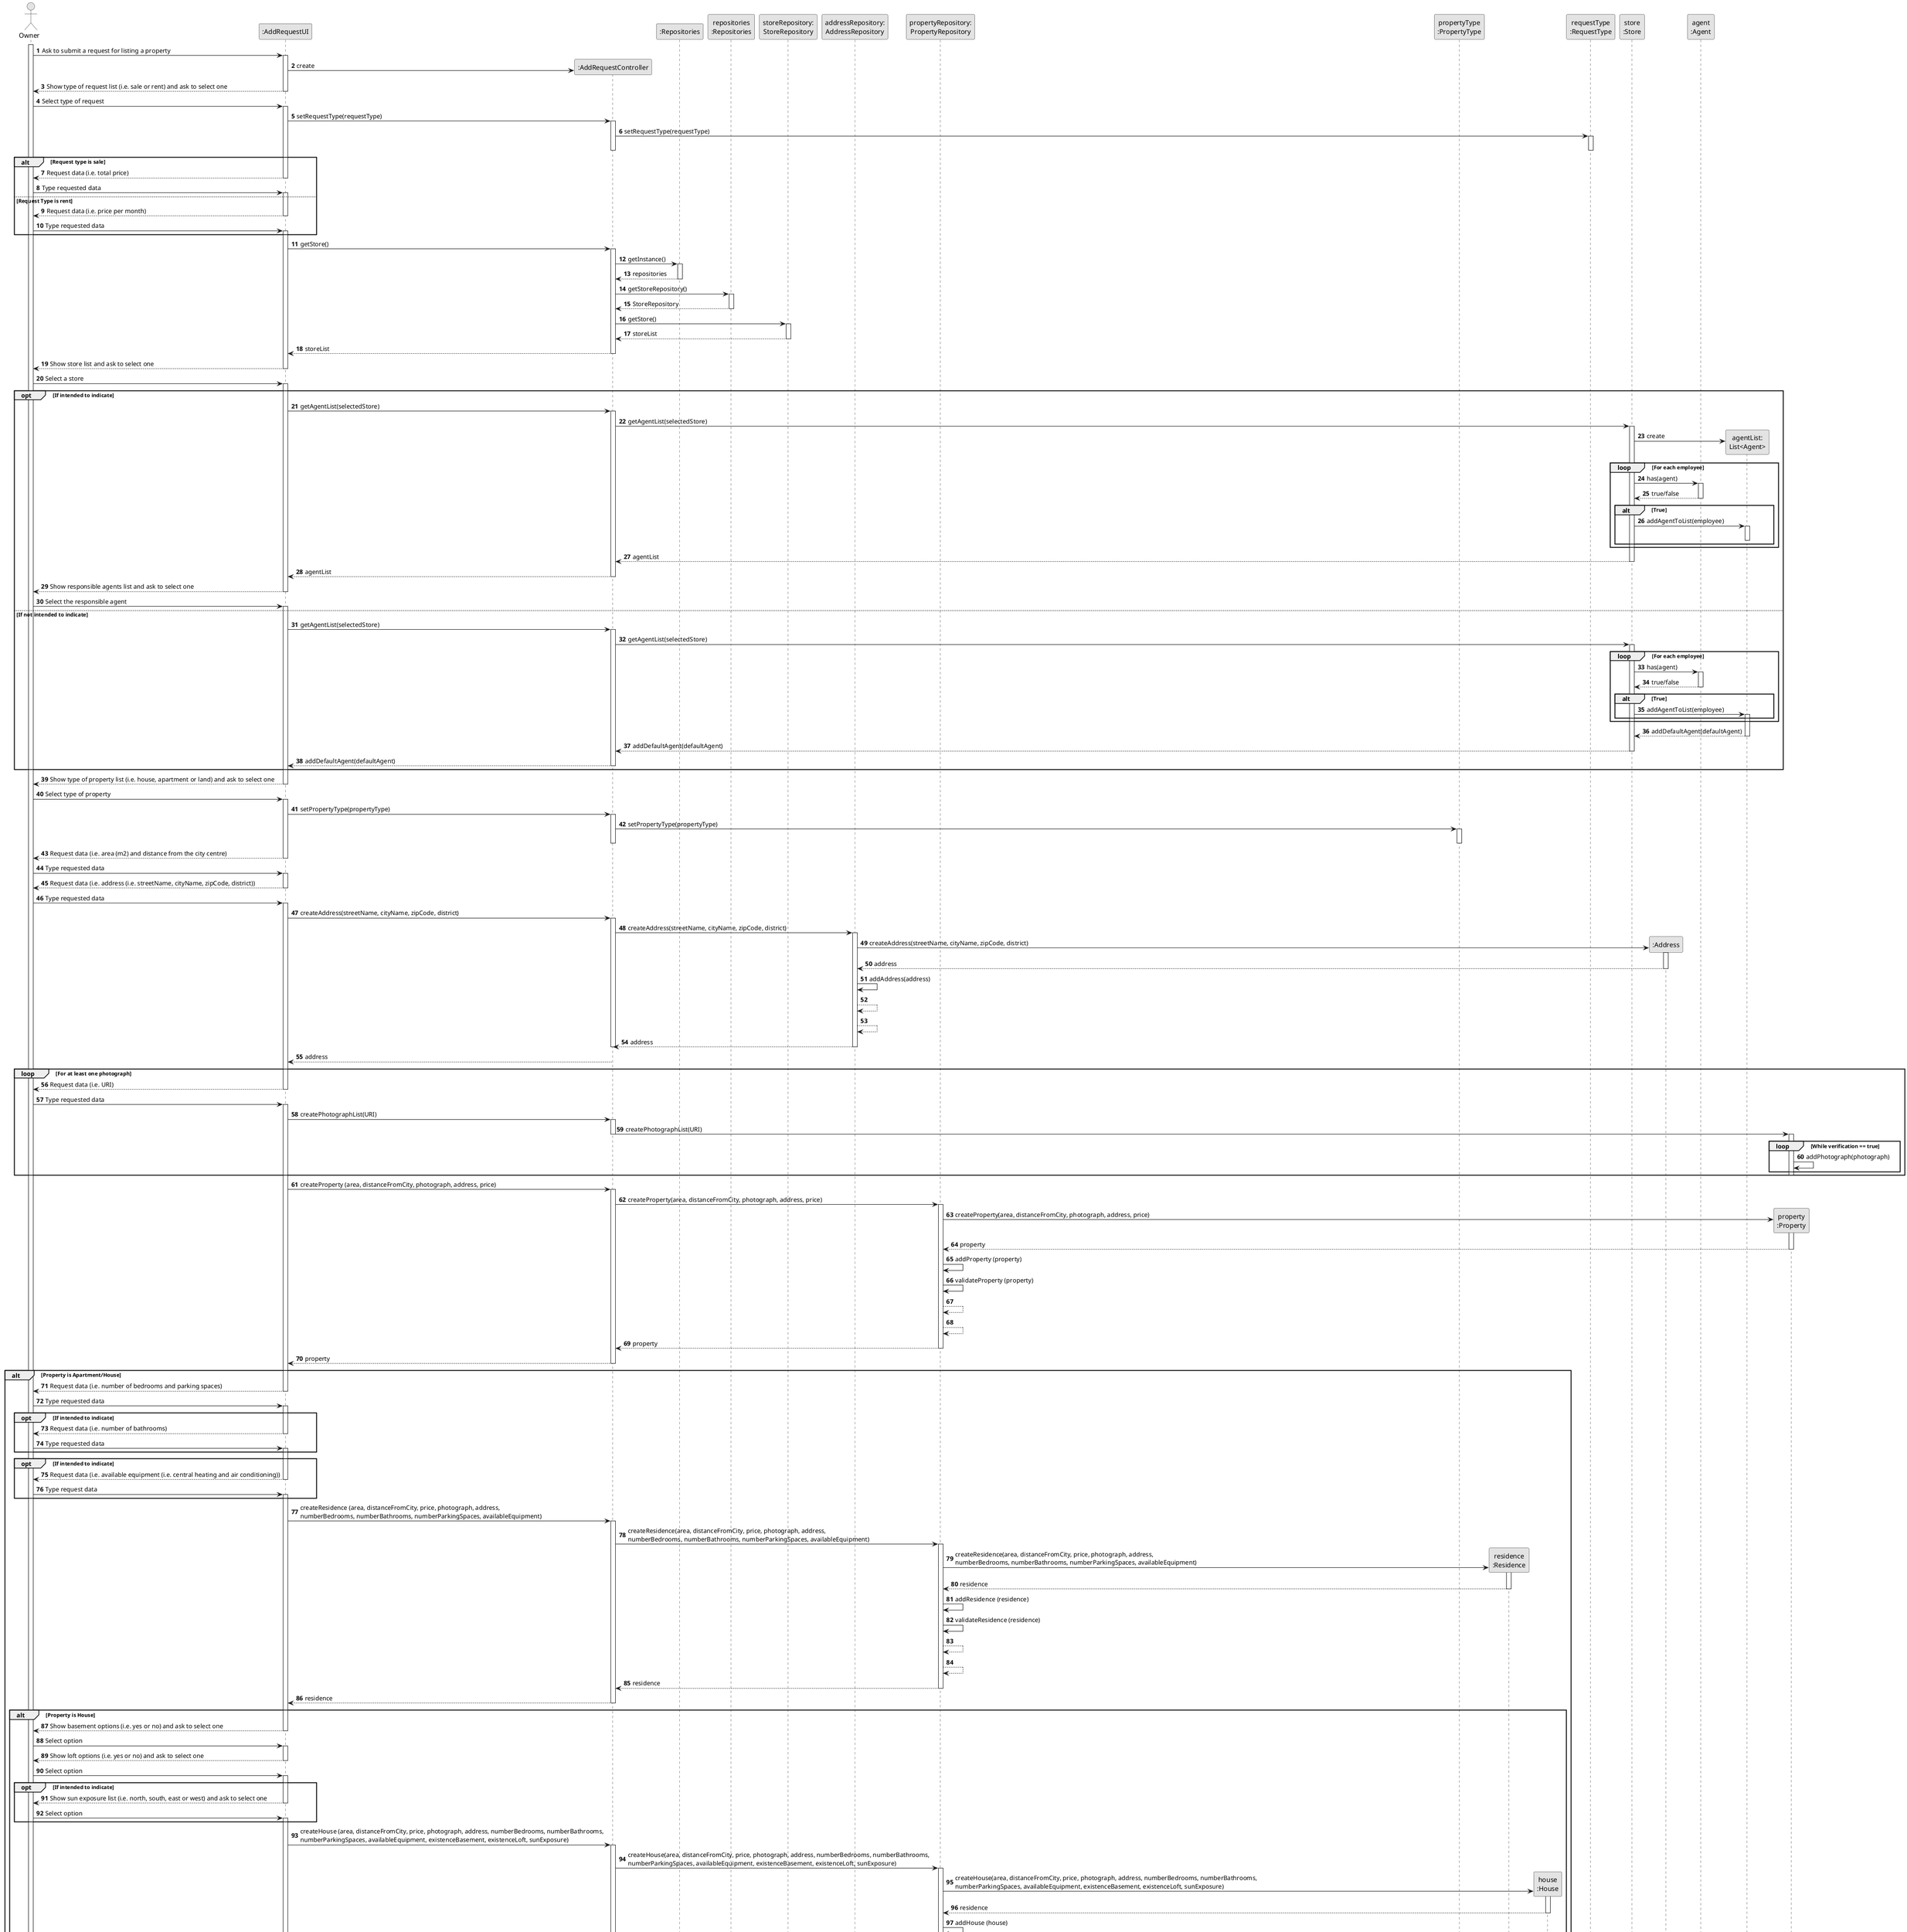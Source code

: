 @startuml
skinparam monochrome true
skinparam packageStyle rectangle
skinparam shadowing false

autonumber

'hide footbox
actor Owner
participant ":AddRequestUI" as UI
participant ":AddRequestController" as CTRL
participant ":Repositories" as RepositorySingleton
participant "repositories\n:Repositories" as PLAT
participant "storeRepository:\nStoreRepository" as StoreRepository
participant "addressRepository:\nAddressRepository" as AddressRepository
participant "propertyRepository:\nPropertyRepository" as PropertyRepository
participant "advertisementRequestRepository\n:AdvertisementRequestRepository" as AdvertisementRequestRepository
participant "advertisementRequest\n:AdvertisementRequest" as AdvertisementRequest
participant "propertyType\n:PropertyType" as PropertyType
participant "property\n:Property" as Property
participant "residence\n:Residence" as Residence
participant "house\n:House" as House
participant "requestType\n:RequestType" as RequestType
participant "store\n:Store" as Store
participant ":Address" as Address
participant "agent\n:Agent" as Agent
participant "agentList:\nList<Agent>" as agentList
participant "property\n:Property" as Property


activate Owner

        Owner -> UI : Ask to submit a request for listing a property
        activate UI

        UI -> CTRL** : create

        UI --> Owner : Show type of request list (i.e. sale or rent) and ask to select one
        deactivate UI



        Owner -> UI : Select type of request
        activate UI

                    UI -> CTRL : setRequestType(requestType)
                    activate CTRL

                    CTRL -> RequestType : setRequestType(requestType)
                    activate RequestType
                    deactivate CTRL
                    deactivate RequestType

        alt Request type is sale
            UI --> Owner : Request data (i.e. total price)
            deactivate UI

            Owner -> UI : Type requested data
            activate UI

            else Request Type is rent
                UI --> Owner : Request data (i.e. price per month)
                deactivate UI

                Owner -> UI : Type requested data
                activate UI
        end

            UI -> CTRL : getStore()
            activate CTRL

                CTRL -> RepositorySingleton : getInstance()
                activate RepositorySingleton

                    RepositorySingleton --> CTRL: repositories
                deactivate RepositorySingleton

                CTRL -> PLAT : getStoreRepository()
                activate PLAT

                    PLAT --> CTRL: StoreRepository
                deactivate PLAT

                CTRL -> StoreRepository : getStore()
                activate StoreRepository

                    StoreRepository --> CTRL : storeList
                deactivate StoreRepository

                CTRL --> UI : storeList
            deactivate CTRL

    UI --> Owner : Show store list and ask to select one
    deactivate UI

    Owner -> UI : Select a store
    activate UI

    opt If intended to indicate
            UI -> CTRL : getAgentList(selectedStore)
            activate CTRL

                CTRL -> Store : getAgentList(selectedStore)
                activate Store

                Store -> agentList** : create

                loop For each employee
                    Store -> Agent : has(agent)
                    activate Agent

                    Agent --> Store : true/false
                    deactivate Agent

                    alt True
                        Store -> agentList : addAgentToList(employee)
                        activate agentList
                        deactivate agentList
                    end

                end

                    Store --> CTRL: agentList
                deactivate Store

                CTRL --> UI : agentList
            deactivate CTRL


        UI --> Owner : Show responsible agents list and ask to select one
        deactivate UI

        Owner -> UI : Select the responsible agent
        activate UI

        else If not intended to indicate
                    UI -> CTRL : getAgentList(selectedStore)
                    activate CTRL

                    CTRL -> Store : getAgentList(selectedStore)
                    activate Store

                    loop For each employee
                          Store -> Agent : has(agent)
                          activate Agent

                          Agent --> Store : true/false
                          deactivate Agent

                          alt True
                             Store -> agentList : addAgentToList(employee)
                             activate agentList
                          end
                    end

                    agentList --> Store : addDefaultAgent(defaultAgent)
                    deactivate agentList

                    Store --> CTRL : addDefaultAgent(defaultAgent)
                    deactivate Store

                    CTRL --> UI : addDefaultAgent(defaultAgent)
                    deactivate CTRL
        end

    UI --> Owner : Show type of property list (i.e. house, apartment or land) and ask to select one
    deactivate UI

    Owner -> UI : Select type of property
    activate UI

        UI -> CTRL : setPropertyType(propertyType)
        activate CTRL

        CTRL -> PropertyType : setPropertyType(propertyType)
        activate PropertyType
        deactivate CTRL
        deactivate PropertyType

    UI --> Owner : Request data (i.e. area (m2) and distance from the city centre)
    deactivate UI

    Owner -> UI : Type requested data
    activate UI

    UI --> Owner : Request data (i.e. address (i.e. streetName, cityName, zipCode, district))
    deactivate UI

    Owner -> UI : Type requested data
    activate UI

    UI -> CTRL : createAddress(streetName, cityName, zipCode, district)
                activate CTRL

                CTRL -> AddressRepository : createAddress(streetName, cityName, zipCode, district)
                activate AddressRepository


                AddressRepository -> Address** : createAddress(streetName, cityName, zipCode, district)
                activate Address


                Address --> AddressRepository : address
                deactivate Address



                AddressRepository -> AddressRepository : addAddress(address)

                AddressRepository --> AddressRepository

                AddressRepository --> AddressRepository

                AddressRepository --> CTRL : address
                deactivate CTRL
                deactivate AddressRepository

                CTRL --> UI : address

    loop For at least one photograph
        UI --> Owner : Request data (i.e. URI)
        deactivate UI

        Owner -> UI : Type requested data
        activate UI

              UI -> CTRL : createPhotographList(URI)
              activate CTRL

              CTRL -> Property : createPhotographList(URI)
              deactivate CTRL

              activate Property
              loop While verification == true
                   Property -> Property : addPhotograph(photograph)
              end

              deactivate Property
    end

UI -> CTRL : createProperty (area, distanceFromCity, photograph, address, price)
        activate CTRL

            CTRL -> PropertyRepository : createProperty(area, distanceFromCity, photograph, address, price)
            activate PropertyRepository

            PropertyRepository -> Property** : createProperty(area, distanceFromCity, photograph, address, price)
            activate Property

            Property --> PropertyRepository : property
            deactivate Property

            PropertyRepository -> PropertyRepository : addProperty (property)
            PropertyRepository -> PropertyRepository : validateProperty (property)
            PropertyRepository --> PropertyRepository
            PropertyRepository --> PropertyRepository

            PropertyRepository --> CTRL : property

            deactivate PropertyRepository

            CTRL --> UI : property
            deactivate CTRL

    alt Property is Apartment/House
        UI --> Owner : Request data (i.e. number of bedrooms and parking spaces)
        deactivate UI

        Owner -> UI: Type requested data
        activate UI

        opt If intended to indicate
            UI --> Owner : Request data (i.e. number of bathrooms)
            deactivate UI

            Owner -> UI: Type requested data
            activate UI
        end

        opt If intended to indicate
                UI --> Owner : Request data (i.e. available equipment (i.e. central heating and air conditioning))
                deactivate UI

                Owner -> UI: Type request data
                activate UI
        end

                UI -> CTRL : createResidence (area, distanceFromCity, price, photograph, address, \nnumberBedrooms, numberBathrooms, numberParkingSpaces, availableEquipment)
                activate CTRL

                    CTRL -> PropertyRepository : createResidence(area, distanceFromCity, price, photograph, address, \nnumberBedrooms, numberBathrooms, numberParkingSpaces, availableEquipment)
                    activate PropertyRepository

                    PropertyRepository -> Residence** : createResidence(area, distanceFromCity, price, photograph, address, \nnumberBedrooms, numberBathrooms, numberParkingSpaces, availableEquipment)
                    activate Residence

                    Residence --> PropertyRepository : residence
                    deactivate Residence

                    PropertyRepository -> PropertyRepository : addResidence (residence)
                    PropertyRepository -> PropertyRepository : validateResidence (residence)
                    PropertyRepository --> PropertyRepository
                    PropertyRepository --> PropertyRepository

                    PropertyRepository --> CTRL : residence

                    deactivate PropertyRepository

                    CTRL --> UI : residence
                    deactivate CTRL

        alt Property is House
             UI --> Owner : Show basement options (i.e. yes or no) and ask to select one
             deactivate UI

             Owner -> UI : Select option
             activate UI

             UI --> Owner : Show loft options (i.e. yes or no) and ask to select one
             deactivate UI

             Owner -> UI : Select option
             activate UI

            opt If intended to indicate
                UI --> Owner : Show sun exposure list (i.e. north, south, east or west) and ask to select one
                deactivate UI

                Owner -> UI : Select option
                activate UI
            end
                UI -> CTRL : createHouse (area, distanceFromCity, price, photograph, address, numberBedrooms, numberBathrooms, \nnumberParkingSpaces, availableEquipment, existenceBasement, existenceLoft, sunExposure)
                            activate CTRL

                                CTRL -> PropertyRepository : createHouse(area, distanceFromCity, price, photograph, address, numberBedrooms, numberBathrooms, \nnumberParkingSpaces, availableEquipment, existenceBasement, existenceLoft, sunExposure)
                                activate PropertyRepository

                                PropertyRepository -> House** : createHouse(area, distanceFromCity, price, photograph, address, numberBedrooms, numberBathrooms, \nnumberParkingSpaces, availableEquipment, existenceBasement, existenceLoft, sunExposure)
                                activate House

                                House --> PropertyRepository : residence
                                deactivate House

                                PropertyRepository -> PropertyRepository : addHouse (house)
                                PropertyRepository -> PropertyRepository : validateHouse (house)
                                PropertyRepository --> PropertyRepository
                                PropertyRepository --> PropertyRepository

                                PropertyRepository --> CTRL : house

                                deactivate PropertyRepository

                                CTRL --> UI : house
                                deactivate CTRL
        end
    end

    UI --> Owner : Show data and ask for confirmation
    deactivate UI


    Owner -> UI : Confirm
    activate UI

    UI -> CTRL : createAdvertisementRequest(emailAddress, store, agent, property, propertyType, requestType)
    activate CTRL

       CTRL -> AdvertisementRequestRepository** : createAdvertisementRequest(emailAddress, store, agent, property, propertyType, requestType)
       activate AdvertisementRequestRepository

       AdvertisementRequestRepository -> AdvertisementRequest** : createAdvertisementRequest(emailAddress, store, agent, property, propertyType, requestType)
       activate AdvertisementRequest

       AdvertisementRequest --> AdvertisementRequestRepository : AdvertisementRequest
       deactivate AdvertisementRequest

       AdvertisementRequestRepository -> AdvertisementRequestRepository : addRequest(request)
       AdvertisementRequestRepository -> AdvertisementRequestRepository : validateRequest(request)
       AdvertisementRequestRepository --> AdvertisementRequestRepository
       AdvertisementRequestRepository --> AdvertisementRequestRepository

       AdvertisementRequestRepository --> CTRL : Advertisement Request
       deactivate AdvertisementRequestRepository
       deactivate AdvertisementRequest

       CTRL --> UI : Advertisement Request
       deactivate CTRL

    UI --> Owner : Display operation success
    deactivate UI

deactivate Owner

@enduml